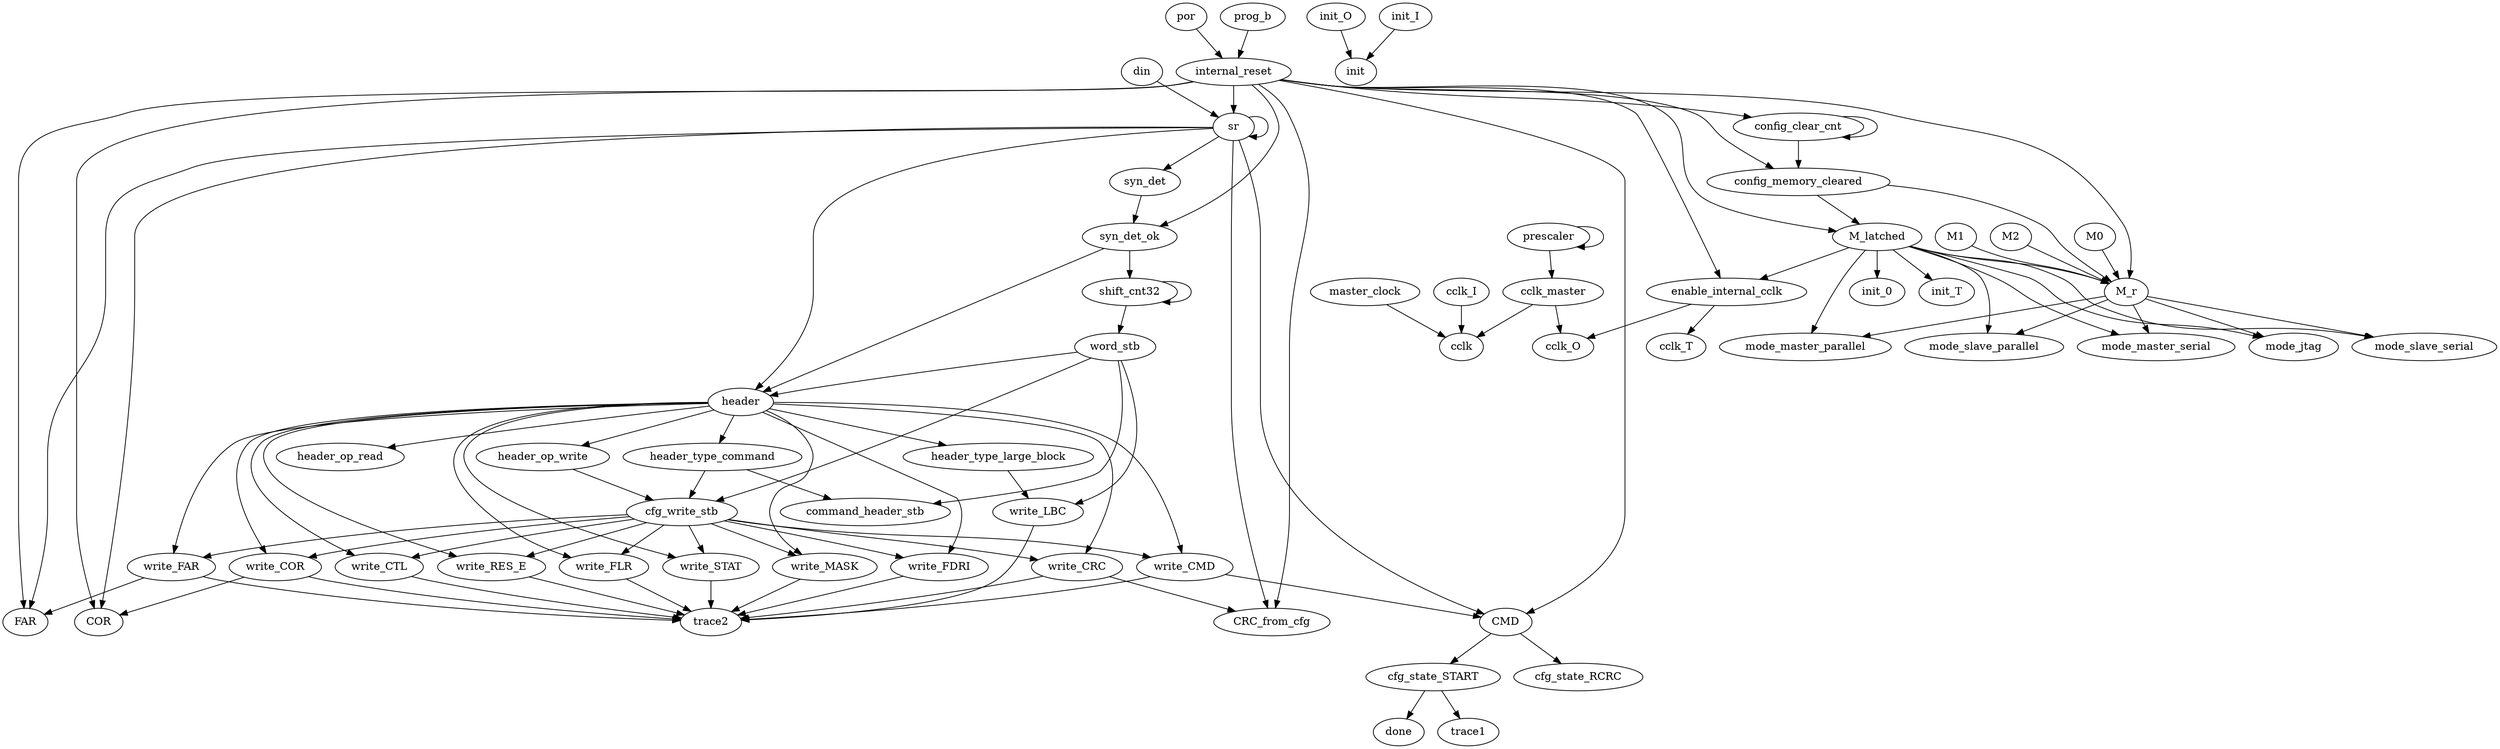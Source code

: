 digraph "" {
	write_FLR -> trace2	 [weight=1.0];
	syn_det_ok -> header	 [weight=2.0];
	syn_det_ok -> shift_cnt32	 [weight=2.0];
	enable_internal_cclk -> cclk_O	 [weight=1.0];
	enable_internal_cclk -> cclk_T	 [weight=1.0];
	write_CMD -> CMD	 [weight=1.0];
	write_CMD -> trace2	 [weight=1.0];
	write_COR -> COR	 [weight=1.0];
	write_COR -> trace2	 [weight=1.0];
	CMD -> cfg_state_START	 [weight=1.0];
	CMD -> cfg_state_RCRC	 [weight=1.0];
	por -> internal_reset	 [weight=1.0];
	cfg_state_START -> done	 [weight=1.0];
	cfg_state_START -> trace1	 [weight=1.0];
	header -> write_FLR	 [weight=1.0];
	header -> write_CMD	 [weight=1.0];
	header -> write_COR	 [weight=1.0];
	header -> write_CTL	 [weight=1.0];
	header -> write_CRC	 [weight=1.0];
	header -> write_FAR	 [weight=1.0];
	header -> header_type_large_block	 [weight=1.0];
	header -> header_op_read	 [weight=1.0];
	header -> write_STAT	 [weight=1.0];
	header -> write_MASK	 [weight=1.0];
	header -> write_RES_E	 [weight=1.0];
	header -> header_type_command	 [weight=1.0];
	header -> header_op_write	 [weight=1.0];
	header -> write_FDRI	 [weight=1.0];
	write_CTL -> trace2	 [weight=1.0];
	M0 -> M_r	 [weight=1.0];
	M_r -> mode_slave_parallel	 [weight=1.0];
	M_r -> mode_master_serial	 [weight=1.0];
	M_r -> mode_jtag	 [weight=1.0];
	M_r -> mode_slave_serial	 [weight=1.0];
	M_r -> mode_master_parallel	 [weight=1.0];
	write_CRC -> CRC_from_cfg	 [weight=1.0];
	write_CRC -> trace2	 [weight=1.0];
	cclk_master -> cclk_O	 [weight=1.0];
	cclk_master -> cclk	 [weight=1.0];
	write_FAR -> FAR	 [weight=1.0];
	write_FAR -> trace2	 [weight=1.0];
	header_type_large_block -> write_LBC	 [weight=1.0];
	prescaler -> cclk_master	 [weight=1.0];
	prescaler -> prescaler	 [weight=1.0];
	word_stb -> header	 [weight=1.0];
	word_stb -> write_LBC	 [weight=1.0];
	word_stb -> cfg_write_stb	 [weight=1.0];
	word_stb -> command_header_stb	 [weight=1.0];
	internal_reset -> syn_det_ok	 [weight=2.0];
	internal_reset -> enable_internal_cclk	 [weight=2.0];
	internal_reset -> CMD	 [weight=2.0];
	internal_reset -> COR	 [weight=2.0];
	internal_reset -> M_r	 [weight=2.0];
	internal_reset -> CRC_from_cfg	 [weight=2.0];
	internal_reset -> FAR	 [weight=2.0];
	internal_reset -> config_clear_cnt	 [weight=2.0];
	internal_reset -> M_latched	 [weight=2.0];
	internal_reset -> sr	 [weight=33.0];
	internal_reset -> config_memory_cleared	 [weight=2.0];
	cclk_I -> cclk	 [weight=1.0];
	write_LBC -> trace2	 [weight=1.0];
	cfg_write_stb -> write_FLR	 [weight=1.0];
	cfg_write_stb -> write_CMD	 [weight=1.0];
	cfg_write_stb -> write_COR	 [weight=1.0];
	cfg_write_stb -> write_CTL	 [weight=1.0];
	cfg_write_stb -> write_CRC	 [weight=1.0];
	cfg_write_stb -> write_FAR	 [weight=1.0];
	cfg_write_stb -> write_STAT	 [weight=1.0];
	cfg_write_stb -> write_MASK	 [weight=1.0];
	cfg_write_stb -> write_RES_E	 [weight=1.0];
	cfg_write_stb -> write_FDRI	 [weight=1.0];
	config_clear_cnt -> config_clear_cnt	 [weight=1.0];
	config_clear_cnt -> config_memory_cleared	 [weight=1.0];
	M_latched -> enable_internal_cclk	 [weight=1.0];
	M_latched -> M_r	 [weight=1.0];
	M_latched -> mode_slave_parallel	 [weight=1.0];
	M_latched -> mode_master_serial	 [weight=1.0];
	M_latched -> mode_jtag	 [weight=1.0];
	M_latched -> mode_slave_serial	 [weight=1.0];
	M_latched -> init_0	 [weight=1.0];
	M_latched -> mode_master_parallel	 [weight=1.0];
	M_latched -> init_T	 [weight=1.0];
	write_STAT -> trace2	 [weight=1.0];
	write_MASK -> trace2	 [weight=1.0];
	write_RES_E -> trace2	 [weight=1.0];
	header_type_command -> cfg_write_stb	 [weight=1.0];
	header_type_command -> command_header_stb	 [weight=1.0];
	master_clock -> cclk	 [weight=1.0];
	syn_det -> syn_det_ok	 [weight=1.0];
	header_op_write -> cfg_write_stb	 [weight=1.0];
	din -> sr	 [weight=1.0];
	sr -> CMD	 [weight=1.0];
	sr -> header	 [weight=1.0];
	sr -> COR	 [weight=1.0];
	sr -> CRC_from_cfg	 [weight=1.0];
	sr -> FAR	 [weight=1.0];
	sr -> syn_det	 [weight=1.0];
	sr -> sr	 [weight=31.0];
	config_memory_cleared -> M_r	 [weight=1.0];
	config_memory_cleared -> M_latched	 [weight=1.0];
	shift_cnt32 -> word_stb	 [weight=1.0];
	shift_cnt32 -> shift_cnt32	 [weight=1.0];
	write_FDRI -> trace2	 [weight=1.0];
	init_O -> init	 [weight=1.0];
	prog_b -> internal_reset	 [weight=1.0];
	init_I -> init	 [weight=1.0];
	M1 -> M_r	 [weight=1.0];
	M2 -> M_r	 [weight=1.0];
}
